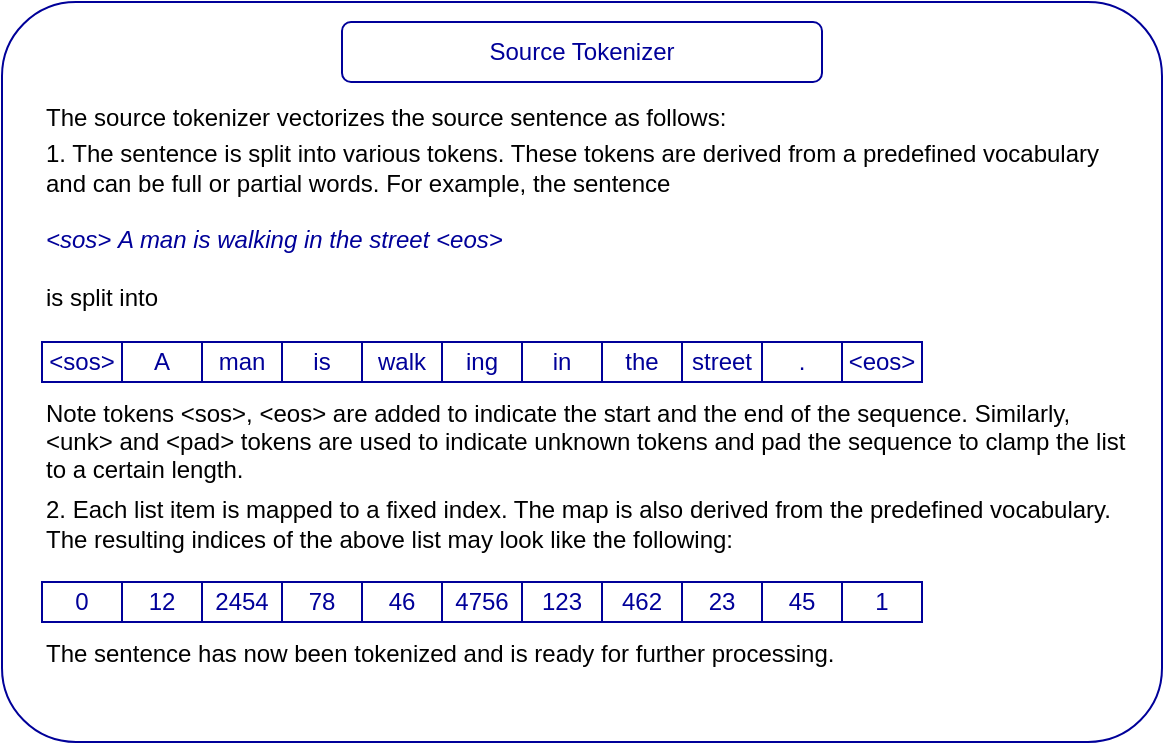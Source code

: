 <mxfile version="21.6.1" type="device">
  <diagram name="Page-1" id="44I9hGHchTTdyHQQdCC0">
    <mxGraphModel dx="1434" dy="870" grid="1" gridSize="10" guides="1" tooltips="1" connect="1" arrows="1" fold="1" page="1" pageScale="1" pageWidth="827" pageHeight="1169" math="0" shadow="0">
      <root>
        <mxCell id="0" />
        <mxCell id="1" parent="0" />
        <mxCell id="Sull-ByN69tNy64UvHHk-7" value="" style="rounded=1;whiteSpace=wrap;html=1;strokeColor=#000099;arcSize=10;" parent="1" vertex="1">
          <mxGeometry x="80" y="60" width="580" height="370" as="geometry" />
        </mxCell>
        <mxCell id="Sull-ByN69tNy64UvHHk-8" value="The source tokenizer vectorizes the source sentence as follows:&lt;br&gt;&amp;nbsp;&amp;nbsp;" style="text;html=1;strokeColor=none;fillColor=none;align=left;verticalAlign=middle;whiteSpace=wrap;rounded=0;" parent="1" vertex="1">
          <mxGeometry x="100" y="110" width="360" height="30" as="geometry" />
        </mxCell>
        <mxCell id="Sull-ByN69tNy64UvHHk-9" value="1. The sentence is split into various tokens. These tokens are derived from a predefined vocabulary and can be full or partial words. For example, the sentence&amp;nbsp; &amp;nbsp;&lt;br&gt;&lt;font color=&quot;#000099&quot;&gt;&lt;i style=&quot;&quot;&gt;&lt;br&gt;&amp;lt;sos&amp;gt;&lt;/i&gt;&amp;nbsp;&lt;/font&gt;&lt;i&gt;&lt;font color=&quot;#000099&quot;&gt;A man is walking in the street &amp;lt;eos&amp;gt; &lt;/font&gt;&lt;br&gt;&lt;/i&gt;&lt;br&gt;is split into&lt;br&gt;&lt;font color=&quot;#000099&quot;&gt;&lt;br&gt;&lt;/font&gt;&lt;br&gt;&lt;br&gt;Note tokens &amp;lt;sos&amp;gt;, &amp;lt;eos&amp;gt; are added to indicate the start and the end of the sequence. Similarly, &amp;lt;unk&amp;gt; and &amp;lt;pad&amp;gt; tokens are used to indicate unknown tokens and pad the sequence to clamp the list to a certain length." style="text;html=1;strokeColor=none;fillColor=none;align=left;verticalAlign=middle;whiteSpace=wrap;rounded=0;" parent="1" vertex="1">
          <mxGeometry x="100" y="130" width="550" height="170" as="geometry" />
        </mxCell>
        <mxCell id="Sull-ByN69tNy64UvHHk-12" value="2. Each list item is mapped to a fixed index. The map is also derived from the predefined vocabulary. The resulting indices of the above list may look like the following:&lt;br&gt;&lt;br&gt;&lt;br&gt;&lt;br&gt;The sentence has now been tokenized and is ready for further processing." style="text;html=1;strokeColor=none;fillColor=none;align=left;verticalAlign=middle;whiteSpace=wrap;rounded=0;" parent="1" vertex="1">
          <mxGeometry x="100" y="290" width="550" height="120" as="geometry" />
        </mxCell>
        <mxCell id="Sull-ByN69tNy64UvHHk-13" value="&lt;font color=&quot;#000099&quot;&gt;Source Tokenizer&lt;/font&gt;" style="rounded=1;whiteSpace=wrap;html=1;strokeColor=#000099;" parent="1" vertex="1">
          <mxGeometry x="250" y="70" width="240" height="30" as="geometry" />
        </mxCell>
        <mxCell id="Sull-ByN69tNy64UvHHk-39" value="" style="group" parent="1" vertex="1" connectable="0">
          <mxGeometry x="100" y="230" width="440" height="20" as="geometry" />
        </mxCell>
        <mxCell id="Sull-ByN69tNy64UvHHk-28" value="&lt;font color=&quot;#000099&quot;&gt;&amp;lt;sos&amp;gt;&lt;/font&gt;" style="rounded=0;whiteSpace=wrap;html=1;strokeColor=#000099;" parent="Sull-ByN69tNy64UvHHk-39" vertex="1">
          <mxGeometry width="40" height="20" as="geometry" />
        </mxCell>
        <mxCell id="Sull-ByN69tNy64UvHHk-29" value="&lt;font color=&quot;#000099&quot;&gt;A&lt;/font&gt;" style="rounded=0;whiteSpace=wrap;html=1;strokeColor=#000099;" parent="Sull-ByN69tNy64UvHHk-39" vertex="1">
          <mxGeometry x="40" width="40" height="20" as="geometry" />
        </mxCell>
        <mxCell id="Sull-ByN69tNy64UvHHk-30" value="&lt;font color=&quot;#000099&quot;&gt;man&lt;/font&gt;" style="rounded=0;whiteSpace=wrap;html=1;strokeColor=#000099;" parent="Sull-ByN69tNy64UvHHk-39" vertex="1">
          <mxGeometry x="80" width="40" height="20" as="geometry" />
        </mxCell>
        <mxCell id="Sull-ByN69tNy64UvHHk-31" value="&lt;font color=&quot;#000099&quot;&gt;is&lt;/font&gt;" style="rounded=0;whiteSpace=wrap;html=1;strokeColor=#000099;" parent="Sull-ByN69tNy64UvHHk-39" vertex="1">
          <mxGeometry x="120" width="40" height="20" as="geometry" />
        </mxCell>
        <mxCell id="Sull-ByN69tNy64UvHHk-32" value="&lt;font color=&quot;#000099&quot;&gt;walk&lt;/font&gt;" style="rounded=0;whiteSpace=wrap;html=1;strokeColor=#000099;" parent="Sull-ByN69tNy64UvHHk-39" vertex="1">
          <mxGeometry x="160" width="40" height="20" as="geometry" />
        </mxCell>
        <mxCell id="Sull-ByN69tNy64UvHHk-33" value="&lt;font color=&quot;#000099&quot;&gt;ing&lt;/font&gt;" style="rounded=0;whiteSpace=wrap;html=1;strokeColor=#000099;" parent="Sull-ByN69tNy64UvHHk-39" vertex="1">
          <mxGeometry x="200" width="40" height="20" as="geometry" />
        </mxCell>
        <mxCell id="Sull-ByN69tNy64UvHHk-34" value="&lt;font color=&quot;#000099&quot;&gt;in&lt;/font&gt;" style="rounded=0;whiteSpace=wrap;html=1;strokeColor=#000099;" parent="Sull-ByN69tNy64UvHHk-39" vertex="1">
          <mxGeometry x="240" width="40" height="20" as="geometry" />
        </mxCell>
        <mxCell id="Sull-ByN69tNy64UvHHk-35" value="&lt;font color=&quot;#000099&quot;&gt;the&lt;/font&gt;" style="rounded=0;whiteSpace=wrap;html=1;strokeColor=#000099;" parent="Sull-ByN69tNy64UvHHk-39" vertex="1">
          <mxGeometry x="280" width="40" height="20" as="geometry" />
        </mxCell>
        <mxCell id="Sull-ByN69tNy64UvHHk-36" value="&lt;font color=&quot;#000099&quot;&gt;street&lt;/font&gt;" style="rounded=0;whiteSpace=wrap;html=1;strokeColor=#000099;" parent="Sull-ByN69tNy64UvHHk-39" vertex="1">
          <mxGeometry x="320" width="40" height="20" as="geometry" />
        </mxCell>
        <mxCell id="Sull-ByN69tNy64UvHHk-37" value="&lt;font color=&quot;#000099&quot;&gt;.&lt;/font&gt;" style="rounded=0;whiteSpace=wrap;html=1;strokeColor=#000099;" parent="Sull-ByN69tNy64UvHHk-39" vertex="1">
          <mxGeometry x="360" width="40" height="20" as="geometry" />
        </mxCell>
        <mxCell id="Sull-ByN69tNy64UvHHk-38" value="&lt;font color=&quot;#000099&quot;&gt;&amp;lt;eos&amp;gt;&lt;/font&gt;" style="rounded=0;whiteSpace=wrap;html=1;strokeColor=#000099;" parent="Sull-ByN69tNy64UvHHk-39" vertex="1">
          <mxGeometry x="400" width="40" height="20" as="geometry" />
        </mxCell>
        <mxCell id="Sull-ByN69tNy64UvHHk-40" value="" style="group" parent="1" vertex="1" connectable="0">
          <mxGeometry x="100" y="350" width="440" height="20" as="geometry" />
        </mxCell>
        <mxCell id="Sull-ByN69tNy64UvHHk-41" value="&lt;font color=&quot;#000099&quot;&gt;0&lt;/font&gt;" style="rounded=0;whiteSpace=wrap;html=1;strokeColor=#000099;" parent="Sull-ByN69tNy64UvHHk-40" vertex="1">
          <mxGeometry width="40" height="20" as="geometry" />
        </mxCell>
        <mxCell id="Sull-ByN69tNy64UvHHk-42" value="&lt;font color=&quot;#000099&quot;&gt;12&lt;/font&gt;" style="rounded=0;whiteSpace=wrap;html=1;strokeColor=#000099;" parent="Sull-ByN69tNy64UvHHk-40" vertex="1">
          <mxGeometry x="40" width="40" height="20" as="geometry" />
        </mxCell>
        <mxCell id="Sull-ByN69tNy64UvHHk-43" value="&lt;font color=&quot;#000099&quot;&gt;2454&lt;/font&gt;" style="rounded=0;whiteSpace=wrap;html=1;strokeColor=#000099;" parent="Sull-ByN69tNy64UvHHk-40" vertex="1">
          <mxGeometry x="80" width="40" height="20" as="geometry" />
        </mxCell>
        <mxCell id="Sull-ByN69tNy64UvHHk-44" value="&lt;font color=&quot;#000099&quot;&gt;78&lt;/font&gt;" style="rounded=0;whiteSpace=wrap;html=1;strokeColor=#000099;" parent="Sull-ByN69tNy64UvHHk-40" vertex="1">
          <mxGeometry x="120" width="40" height="20" as="geometry" />
        </mxCell>
        <mxCell id="Sull-ByN69tNy64UvHHk-45" value="&lt;font color=&quot;#000099&quot;&gt;46&lt;/font&gt;" style="rounded=0;whiteSpace=wrap;html=1;strokeColor=#000099;" parent="Sull-ByN69tNy64UvHHk-40" vertex="1">
          <mxGeometry x="160" width="40" height="20" as="geometry" />
        </mxCell>
        <mxCell id="Sull-ByN69tNy64UvHHk-46" value="&lt;font color=&quot;#000099&quot;&gt;4756&lt;/font&gt;" style="rounded=0;whiteSpace=wrap;html=1;strokeColor=#000099;" parent="Sull-ByN69tNy64UvHHk-40" vertex="1">
          <mxGeometry x="200" width="40" height="20" as="geometry" />
        </mxCell>
        <mxCell id="Sull-ByN69tNy64UvHHk-47" value="&lt;font color=&quot;#000099&quot;&gt;123&lt;/font&gt;" style="rounded=0;whiteSpace=wrap;html=1;strokeColor=#000099;" parent="Sull-ByN69tNy64UvHHk-40" vertex="1">
          <mxGeometry x="240" width="40" height="20" as="geometry" />
        </mxCell>
        <mxCell id="Sull-ByN69tNy64UvHHk-48" value="&lt;font color=&quot;#000099&quot;&gt;462&lt;/font&gt;" style="rounded=0;whiteSpace=wrap;html=1;strokeColor=#000099;" parent="Sull-ByN69tNy64UvHHk-40" vertex="1">
          <mxGeometry x="280" width="40" height="20" as="geometry" />
        </mxCell>
        <mxCell id="Sull-ByN69tNy64UvHHk-49" value="&lt;font color=&quot;#000099&quot;&gt;23&lt;/font&gt;" style="rounded=0;whiteSpace=wrap;html=1;strokeColor=#000099;" parent="Sull-ByN69tNy64UvHHk-40" vertex="1">
          <mxGeometry x="320" width="40" height="20" as="geometry" />
        </mxCell>
        <mxCell id="Sull-ByN69tNy64UvHHk-50" value="&lt;font color=&quot;#000099&quot;&gt;45&lt;/font&gt;" style="rounded=0;whiteSpace=wrap;html=1;strokeColor=#000099;" parent="Sull-ByN69tNy64UvHHk-40" vertex="1">
          <mxGeometry x="360" width="40" height="20" as="geometry" />
        </mxCell>
        <mxCell id="Sull-ByN69tNy64UvHHk-51" value="&lt;font color=&quot;#000099&quot;&gt;1&lt;/font&gt;" style="rounded=0;whiteSpace=wrap;html=1;strokeColor=#000099;" parent="Sull-ByN69tNy64UvHHk-40" vertex="1">
          <mxGeometry x="400" width="40" height="20" as="geometry" />
        </mxCell>
      </root>
    </mxGraphModel>
  </diagram>
</mxfile>
